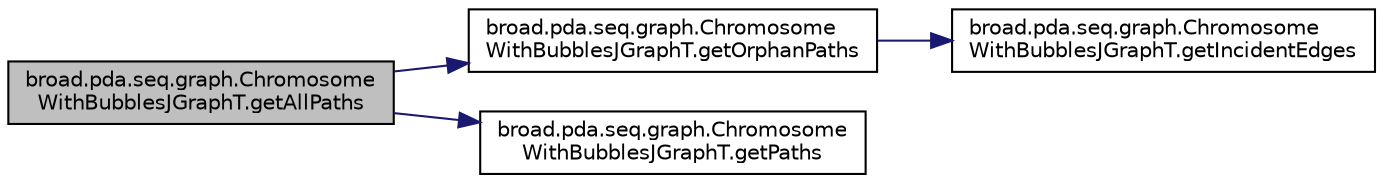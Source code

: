 digraph "broad.pda.seq.graph.ChromosomeWithBubblesJGraphT.getAllPaths"
{
  edge [fontname="Helvetica",fontsize="10",labelfontname="Helvetica",labelfontsize="10"];
  node [fontname="Helvetica",fontsize="10",shape=record];
  rankdir="LR";
  Node1 [label="broad.pda.seq.graph.Chromosome\lWithBubblesJGraphT.getAllPaths",height=0.2,width=0.4,color="black", fillcolor="grey75", style="filled" fontcolor="black"];
  Node1 -> Node2 [color="midnightblue",fontsize="10",style="solid"];
  Node2 [label="broad.pda.seq.graph.Chromosome\lWithBubblesJGraphT.getOrphanPaths",height=0.2,width=0.4,color="black", fillcolor="white", style="filled",URL="$classbroad_1_1pda_1_1seq_1_1graph_1_1_chromosome_with_bubbles_j_graph_t.html#abfc48453fd3cd296b35eebd812cf471e"];
  Node2 -> Node3 [color="midnightblue",fontsize="10",style="solid"];
  Node3 [label="broad.pda.seq.graph.Chromosome\lWithBubblesJGraphT.getIncidentEdges",height=0.2,width=0.4,color="black", fillcolor="white", style="filled",URL="$classbroad_1_1pda_1_1seq_1_1graph_1_1_chromosome_with_bubbles_j_graph_t.html#a445a09bc5b15d604661680071b926a38"];
  Node1 -> Node4 [color="midnightblue",fontsize="10",style="solid"];
  Node4 [label="broad.pda.seq.graph.Chromosome\lWithBubblesJGraphT.getPaths",height=0.2,width=0.4,color="black", fillcolor="white", style="filled",URL="$classbroad_1_1pda_1_1seq_1_1graph_1_1_chromosome_with_bubbles_j_graph_t.html#a036fbb7575abb0eb4b267eb94e352a93"];
}
